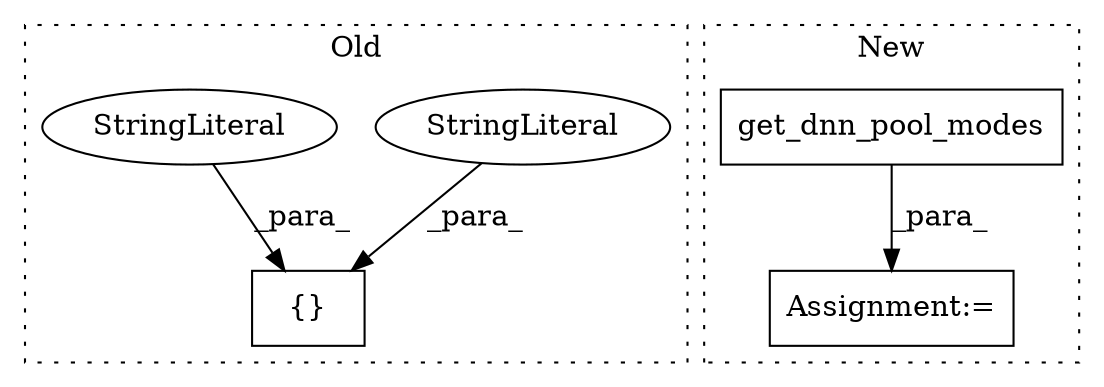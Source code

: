 digraph G {
subgraph cluster0 {
1 [label="{}" a="4" s="37037,37061" l="1,1" shape="box"];
3 [label="StringLiteral" a="45" s="37044" l="17" shape="ellipse"];
4 [label="StringLiteral" a="45" s="37038" l="5" shape="ellipse"];
label = "Old";
style="dotted";
}
subgraph cluster1 {
2 [label="get_dnn_pool_modes" a="32" s="36966" l="20" shape="box"];
5 [label="Assignment:=" a="7" s="36959" l="55" shape="box"];
label = "New";
style="dotted";
}
2 -> 5 [label="_para_"];
3 -> 1 [label="_para_"];
4 -> 1 [label="_para_"];
}
